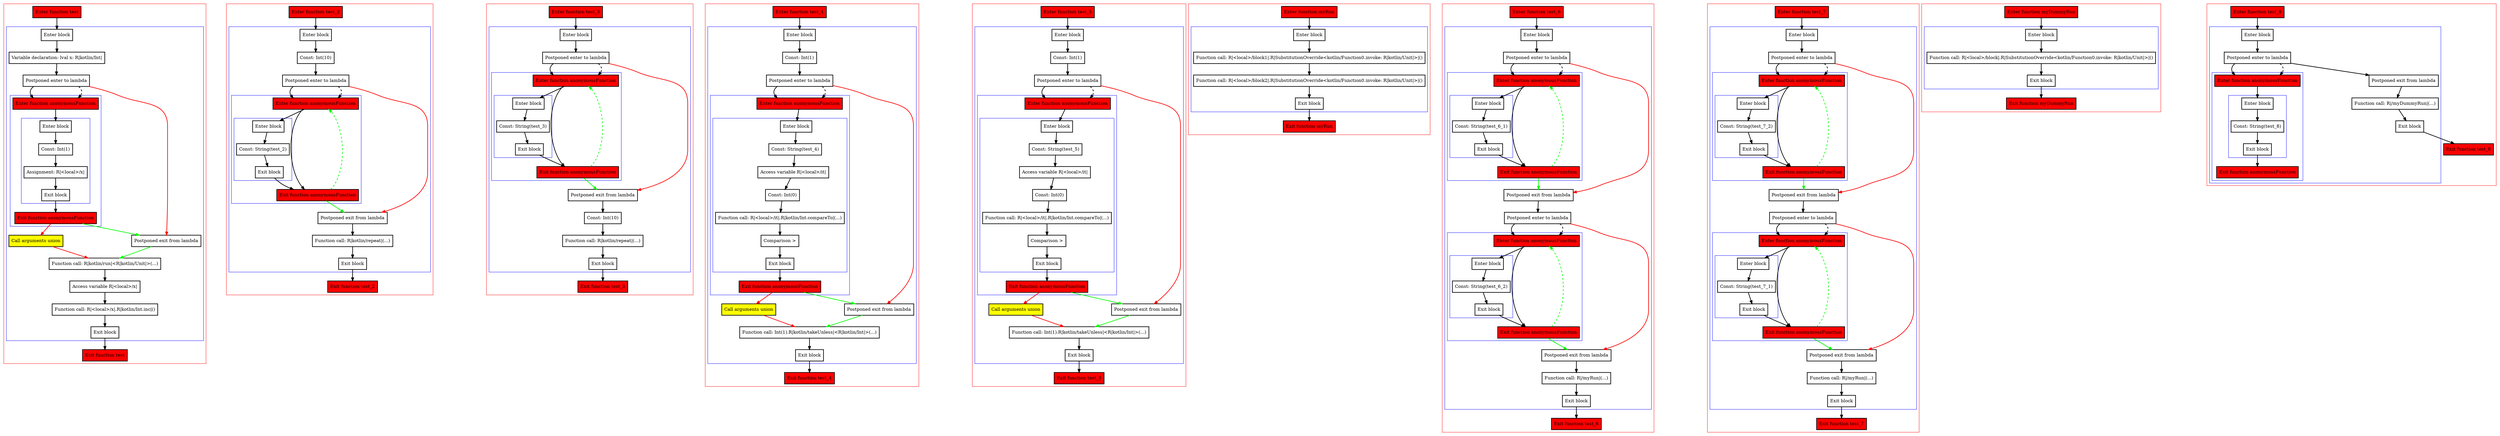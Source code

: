 digraph callsInPlace_kt {
    graph [nodesep=3]
    node [shape=box penwidth=2]
    edge [penwidth=2]

    subgraph cluster_0 {
        color=red
        0 [label="Enter function test" style="filled" fillcolor=red];
        subgraph cluster_1 {
            color=blue
            1 [label="Enter block"];
            2 [label="Variable declaration: lval x: R|kotlin/Int|"];
            3 [label="Postponed enter to lambda"];
            subgraph cluster_2 {
                color=blue
                11 [label="Enter function anonymousFunction" style="filled" fillcolor=red];
                subgraph cluster_3 {
                    color=blue
                    12 [label="Enter block"];
                    13 [label="Const: Int(1)"];
                    14 [label="Assignment: R|<local>/x|"];
                    15 [label="Exit block"];
                }
                16 [label="Exit function anonymousFunction" style="filled" fillcolor=red];
            }
            4 [label="Call arguments union" style="filled" fillcolor=yellow];
            5 [label="Postponed exit from lambda"];
            6 [label="Function call: R|kotlin/run|<R|kotlin/Unit|>(...)"];
            7 [label="Access variable R|<local>/x|"];
            8 [label="Function call: R|<local>/x|.R|kotlin/Int.inc|()"];
            9 [label="Exit block"];
        }
        10 [label="Exit function test" style="filled" fillcolor=red];
    }
    0 -> {1};
    1 -> {2};
    2 -> {3};
    3 -> {11};
    3 -> {5} [color=red];
    3 -> {11} [style=dashed];
    4 -> {6} [color=red];
    5 -> {6} [color=green];
    6 -> {7};
    7 -> {8};
    8 -> {9};
    9 -> {10};
    11 -> {12};
    12 -> {13};
    13 -> {14};
    14 -> {15};
    15 -> {16};
    16 -> {4} [color=red];
    16 -> {5} [color=green];

    subgraph cluster_4 {
        color=red
        17 [label="Enter function test_2" style="filled" fillcolor=red];
        subgraph cluster_5 {
            color=blue
            18 [label="Enter block"];
            19 [label="Const: Int(10)"];
            20 [label="Postponed enter to lambda"];
            subgraph cluster_6 {
                color=blue
                25 [label="Enter function anonymousFunction" style="filled" fillcolor=red];
                subgraph cluster_7 {
                    color=blue
                    26 [label="Enter block"];
                    27 [label="Const: String(test_2)"];
                    28 [label="Exit block"];
                }
                29 [label="Exit function anonymousFunction" style="filled" fillcolor=red];
            }
            21 [label="Postponed exit from lambda"];
            22 [label="Function call: R|kotlin/repeat|(...)"];
            23 [label="Exit block"];
        }
        24 [label="Exit function test_2" style="filled" fillcolor=red];
    }
    17 -> {18};
    18 -> {19};
    19 -> {20};
    20 -> {25};
    20 -> {21} [color=red];
    20 -> {25} [style=dashed];
    21 -> {22};
    22 -> {23};
    23 -> {24};
    25 -> {29 26};
    26 -> {27};
    27 -> {28};
    28 -> {29};
    29 -> {21} [color=green];
    29 -> {25} [color=green style=dashed];

    subgraph cluster_8 {
        color=red
        30 [label="Enter function test_3" style="filled" fillcolor=red];
        subgraph cluster_9 {
            color=blue
            31 [label="Enter block"];
            32 [label="Postponed enter to lambda"];
            subgraph cluster_10 {
                color=blue
                38 [label="Enter function anonymousFunction" style="filled" fillcolor=red];
                subgraph cluster_11 {
                    color=blue
                    39 [label="Enter block"];
                    40 [label="Const: String(test_3)"];
                    41 [label="Exit block"];
                }
                42 [label="Exit function anonymousFunction" style="filled" fillcolor=red];
            }
            33 [label="Postponed exit from lambda"];
            34 [label="Const: Int(10)"];
            35 [label="Function call: R|kotlin/repeat|(...)"];
            36 [label="Exit block"];
        }
        37 [label="Exit function test_3" style="filled" fillcolor=red];
    }
    30 -> {31};
    31 -> {32};
    32 -> {38};
    32 -> {33} [color=red];
    32 -> {38} [style=dashed];
    33 -> {34};
    34 -> {35};
    35 -> {36};
    36 -> {37};
    38 -> {42 39};
    39 -> {40};
    40 -> {41};
    41 -> {42};
    42 -> {33} [color=green];
    42 -> {38} [color=green style=dashed];

    subgraph cluster_12 {
        color=red
        43 [label="Enter function test_4" style="filled" fillcolor=red];
        subgraph cluster_13 {
            color=blue
            44 [label="Enter block"];
            45 [label="Const: Int(1)"];
            46 [label="Postponed enter to lambda"];
            subgraph cluster_14 {
                color=blue
                52 [label="Enter function anonymousFunction" style="filled" fillcolor=red];
                subgraph cluster_15 {
                    color=blue
                    53 [label="Enter block"];
                    54 [label="Const: String(test_4)"];
                    55 [label="Access variable R|<local>/it|"];
                    56 [label="Const: Int(0)"];
                    57 [label="Function call: R|<local>/it|.R|kotlin/Int.compareTo|(...)"];
                    58 [label="Comparison >"];
                    59 [label="Exit block"];
                }
                60 [label="Exit function anonymousFunction" style="filled" fillcolor=red];
            }
            47 [label="Call arguments union" style="filled" fillcolor=yellow];
            48 [label="Postponed exit from lambda"];
            49 [label="Function call: Int(1).R|kotlin/takeUnless|<R|kotlin/Int|>(...)"];
            50 [label="Exit block"];
        }
        51 [label="Exit function test_4" style="filled" fillcolor=red];
    }
    43 -> {44};
    44 -> {45};
    45 -> {46};
    46 -> {52};
    46 -> {48} [color=red];
    46 -> {52} [style=dashed];
    47 -> {49} [color=red];
    48 -> {49} [color=green];
    49 -> {50};
    50 -> {51};
    52 -> {53};
    53 -> {54};
    54 -> {55};
    55 -> {56};
    56 -> {57};
    57 -> {58};
    58 -> {59};
    59 -> {60};
    60 -> {47} [color=red];
    60 -> {48} [color=green];

    subgraph cluster_16 {
        color=red
        61 [label="Enter function test_5" style="filled" fillcolor=red];
        subgraph cluster_17 {
            color=blue
            62 [label="Enter block"];
            63 [label="Const: Int(1)"];
            64 [label="Postponed enter to lambda"];
            subgraph cluster_18 {
                color=blue
                70 [label="Enter function anonymousFunction" style="filled" fillcolor=red];
                subgraph cluster_19 {
                    color=blue
                    71 [label="Enter block"];
                    72 [label="Const: String(test_5)"];
                    73 [label="Access variable R|<local>/it|"];
                    74 [label="Const: Int(0)"];
                    75 [label="Function call: R|<local>/it|.R|kotlin/Int.compareTo|(...)"];
                    76 [label="Comparison >"];
                    77 [label="Exit block"];
                }
                78 [label="Exit function anonymousFunction" style="filled" fillcolor=red];
            }
            65 [label="Call arguments union" style="filled" fillcolor=yellow];
            66 [label="Postponed exit from lambda"];
            67 [label="Function call: Int(1).R|kotlin/takeUnless|<R|kotlin/Int|>(...)"];
            68 [label="Exit block"];
        }
        69 [label="Exit function test_5" style="filled" fillcolor=red];
    }
    61 -> {62};
    62 -> {63};
    63 -> {64};
    64 -> {70};
    64 -> {66} [color=red];
    64 -> {70} [style=dashed];
    65 -> {67} [color=red];
    66 -> {67} [color=green];
    67 -> {68};
    68 -> {69};
    70 -> {71};
    71 -> {72};
    72 -> {73};
    73 -> {74};
    74 -> {75};
    75 -> {76};
    76 -> {77};
    77 -> {78};
    78 -> {65} [color=red];
    78 -> {66} [color=green];

    subgraph cluster_20 {
        color=red
        79 [label="Enter function myRun" style="filled" fillcolor=red];
        subgraph cluster_21 {
            color=blue
            80 [label="Enter block"];
            81 [label="Function call: R|<local>/block1|.R|SubstitutionOverride<kotlin/Function0.invoke: R|kotlin/Unit|>|()"];
            82 [label="Function call: R|<local>/block2|.R|SubstitutionOverride<kotlin/Function0.invoke: R|kotlin/Unit|>|()"];
            83 [label="Exit block"];
        }
        84 [label="Exit function myRun" style="filled" fillcolor=red];
    }
    79 -> {80};
    80 -> {81};
    81 -> {82};
    82 -> {83};
    83 -> {84};

    subgraph cluster_22 {
        color=red
        85 [label="Enter function test_6" style="filled" fillcolor=red];
        subgraph cluster_23 {
            color=blue
            86 [label="Enter block"];
            87 [label="Postponed enter to lambda"];
            subgraph cluster_24 {
                color=blue
                94 [label="Enter function anonymousFunction" style="filled" fillcolor=red];
                subgraph cluster_25 {
                    color=blue
                    95 [label="Enter block"];
                    96 [label="Const: String(test_6_1)"];
                    97 [label="Exit block"];
                }
                98 [label="Exit function anonymousFunction" style="filled" fillcolor=red];
            }
            88 [label="Postponed exit from lambda"];
            89 [label="Postponed enter to lambda"];
            subgraph cluster_26 {
                color=blue
                99 [label="Enter function anonymousFunction" style="filled" fillcolor=red];
                subgraph cluster_27 {
                    color=blue
                    100 [label="Enter block"];
                    101 [label="Const: String(test_6_2)"];
                    102 [label="Exit block"];
                }
                103 [label="Exit function anonymousFunction" style="filled" fillcolor=red];
            }
            90 [label="Postponed exit from lambda"];
            91 [label="Function call: R|/myRun|(...)"];
            92 [label="Exit block"];
        }
        93 [label="Exit function test_6" style="filled" fillcolor=red];
    }
    85 -> {86};
    86 -> {87};
    87 -> {94};
    87 -> {88} [color=red];
    87 -> {94} [style=dashed];
    88 -> {89};
    89 -> {99};
    89 -> {90} [color=red];
    89 -> {99} [style=dashed];
    90 -> {91};
    91 -> {92};
    92 -> {93};
    94 -> {98 95};
    95 -> {96};
    96 -> {97};
    97 -> {98};
    98 -> {88} [color=green];
    98 -> {94} [color=green style=dashed];
    99 -> {103 100};
    100 -> {101};
    101 -> {102};
    102 -> {103};
    103 -> {90} [color=green];
    103 -> {99} [color=green style=dashed];

    subgraph cluster_28 {
        color=red
        104 [label="Enter function test_7" style="filled" fillcolor=red];
        subgraph cluster_29 {
            color=blue
            105 [label="Enter block"];
            106 [label="Postponed enter to lambda"];
            subgraph cluster_30 {
                color=blue
                113 [label="Enter function anonymousFunction" style="filled" fillcolor=red];
                subgraph cluster_31 {
                    color=blue
                    114 [label="Enter block"];
                    115 [label="Const: String(test_7_2)"];
                    116 [label="Exit block"];
                }
                117 [label="Exit function anonymousFunction" style="filled" fillcolor=red];
            }
            107 [label="Postponed exit from lambda"];
            108 [label="Postponed enter to lambda"];
            subgraph cluster_32 {
                color=blue
                118 [label="Enter function anonymousFunction" style="filled" fillcolor=red];
                subgraph cluster_33 {
                    color=blue
                    119 [label="Enter block"];
                    120 [label="Const: String(test_7_1)"];
                    121 [label="Exit block"];
                }
                122 [label="Exit function anonymousFunction" style="filled" fillcolor=red];
            }
            109 [label="Postponed exit from lambda"];
            110 [label="Function call: R|/myRun|(...)"];
            111 [label="Exit block"];
        }
        112 [label="Exit function test_7" style="filled" fillcolor=red];
    }
    104 -> {105};
    105 -> {106};
    106 -> {113};
    106 -> {107} [color=red];
    106 -> {113} [style=dashed];
    107 -> {108};
    108 -> {118};
    108 -> {109} [color=red];
    108 -> {118} [style=dashed];
    109 -> {110};
    110 -> {111};
    111 -> {112};
    113 -> {117 114};
    114 -> {115};
    115 -> {116};
    116 -> {117};
    117 -> {107} [color=green];
    117 -> {113} [color=green style=dashed];
    118 -> {122 119};
    119 -> {120};
    120 -> {121};
    121 -> {122};
    122 -> {109} [color=green];
    122 -> {118} [color=green style=dashed];

    subgraph cluster_34 {
        color=red
        123 [label="Enter function myDummyRun" style="filled" fillcolor=red];
        subgraph cluster_35 {
            color=blue
            124 [label="Enter block"];
            125 [label="Function call: R|<local>/block|.R|SubstitutionOverride<kotlin/Function0.invoke: R|kotlin/Unit|>|()"];
            126 [label="Exit block"];
        }
        127 [label="Exit function myDummyRun" style="filled" fillcolor=red];
    }
    123 -> {124};
    124 -> {125};
    125 -> {126};
    126 -> {127};

    subgraph cluster_36 {
        color=red
        128 [label="Enter function test_8" style="filled" fillcolor=red];
        subgraph cluster_37 {
            color=blue
            129 [label="Enter block"];
            130 [label="Postponed enter to lambda"];
            subgraph cluster_38 {
                color=blue
                135 [label="Enter function anonymousFunction" style="filled" fillcolor=red];
                subgraph cluster_39 {
                    color=blue
                    136 [label="Enter block"];
                    137 [label="Const: String(test_8)"];
                    138 [label="Exit block"];
                }
                139 [label="Exit function anonymousFunction" style="filled" fillcolor=red];
            }
            131 [label="Postponed exit from lambda"];
            132 [label="Function call: R|/myDummyRun|(...)"];
            133 [label="Exit block"];
        }
        134 [label="Exit function test_8" style="filled" fillcolor=red];
    }
    128 -> {129};
    129 -> {130};
    130 -> {131 135};
    130 -> {135} [style=dashed];
    131 -> {132};
    132 -> {133};
    133 -> {134};
    135 -> {136};
    136 -> {137};
    137 -> {138};
    138 -> {139};

}
